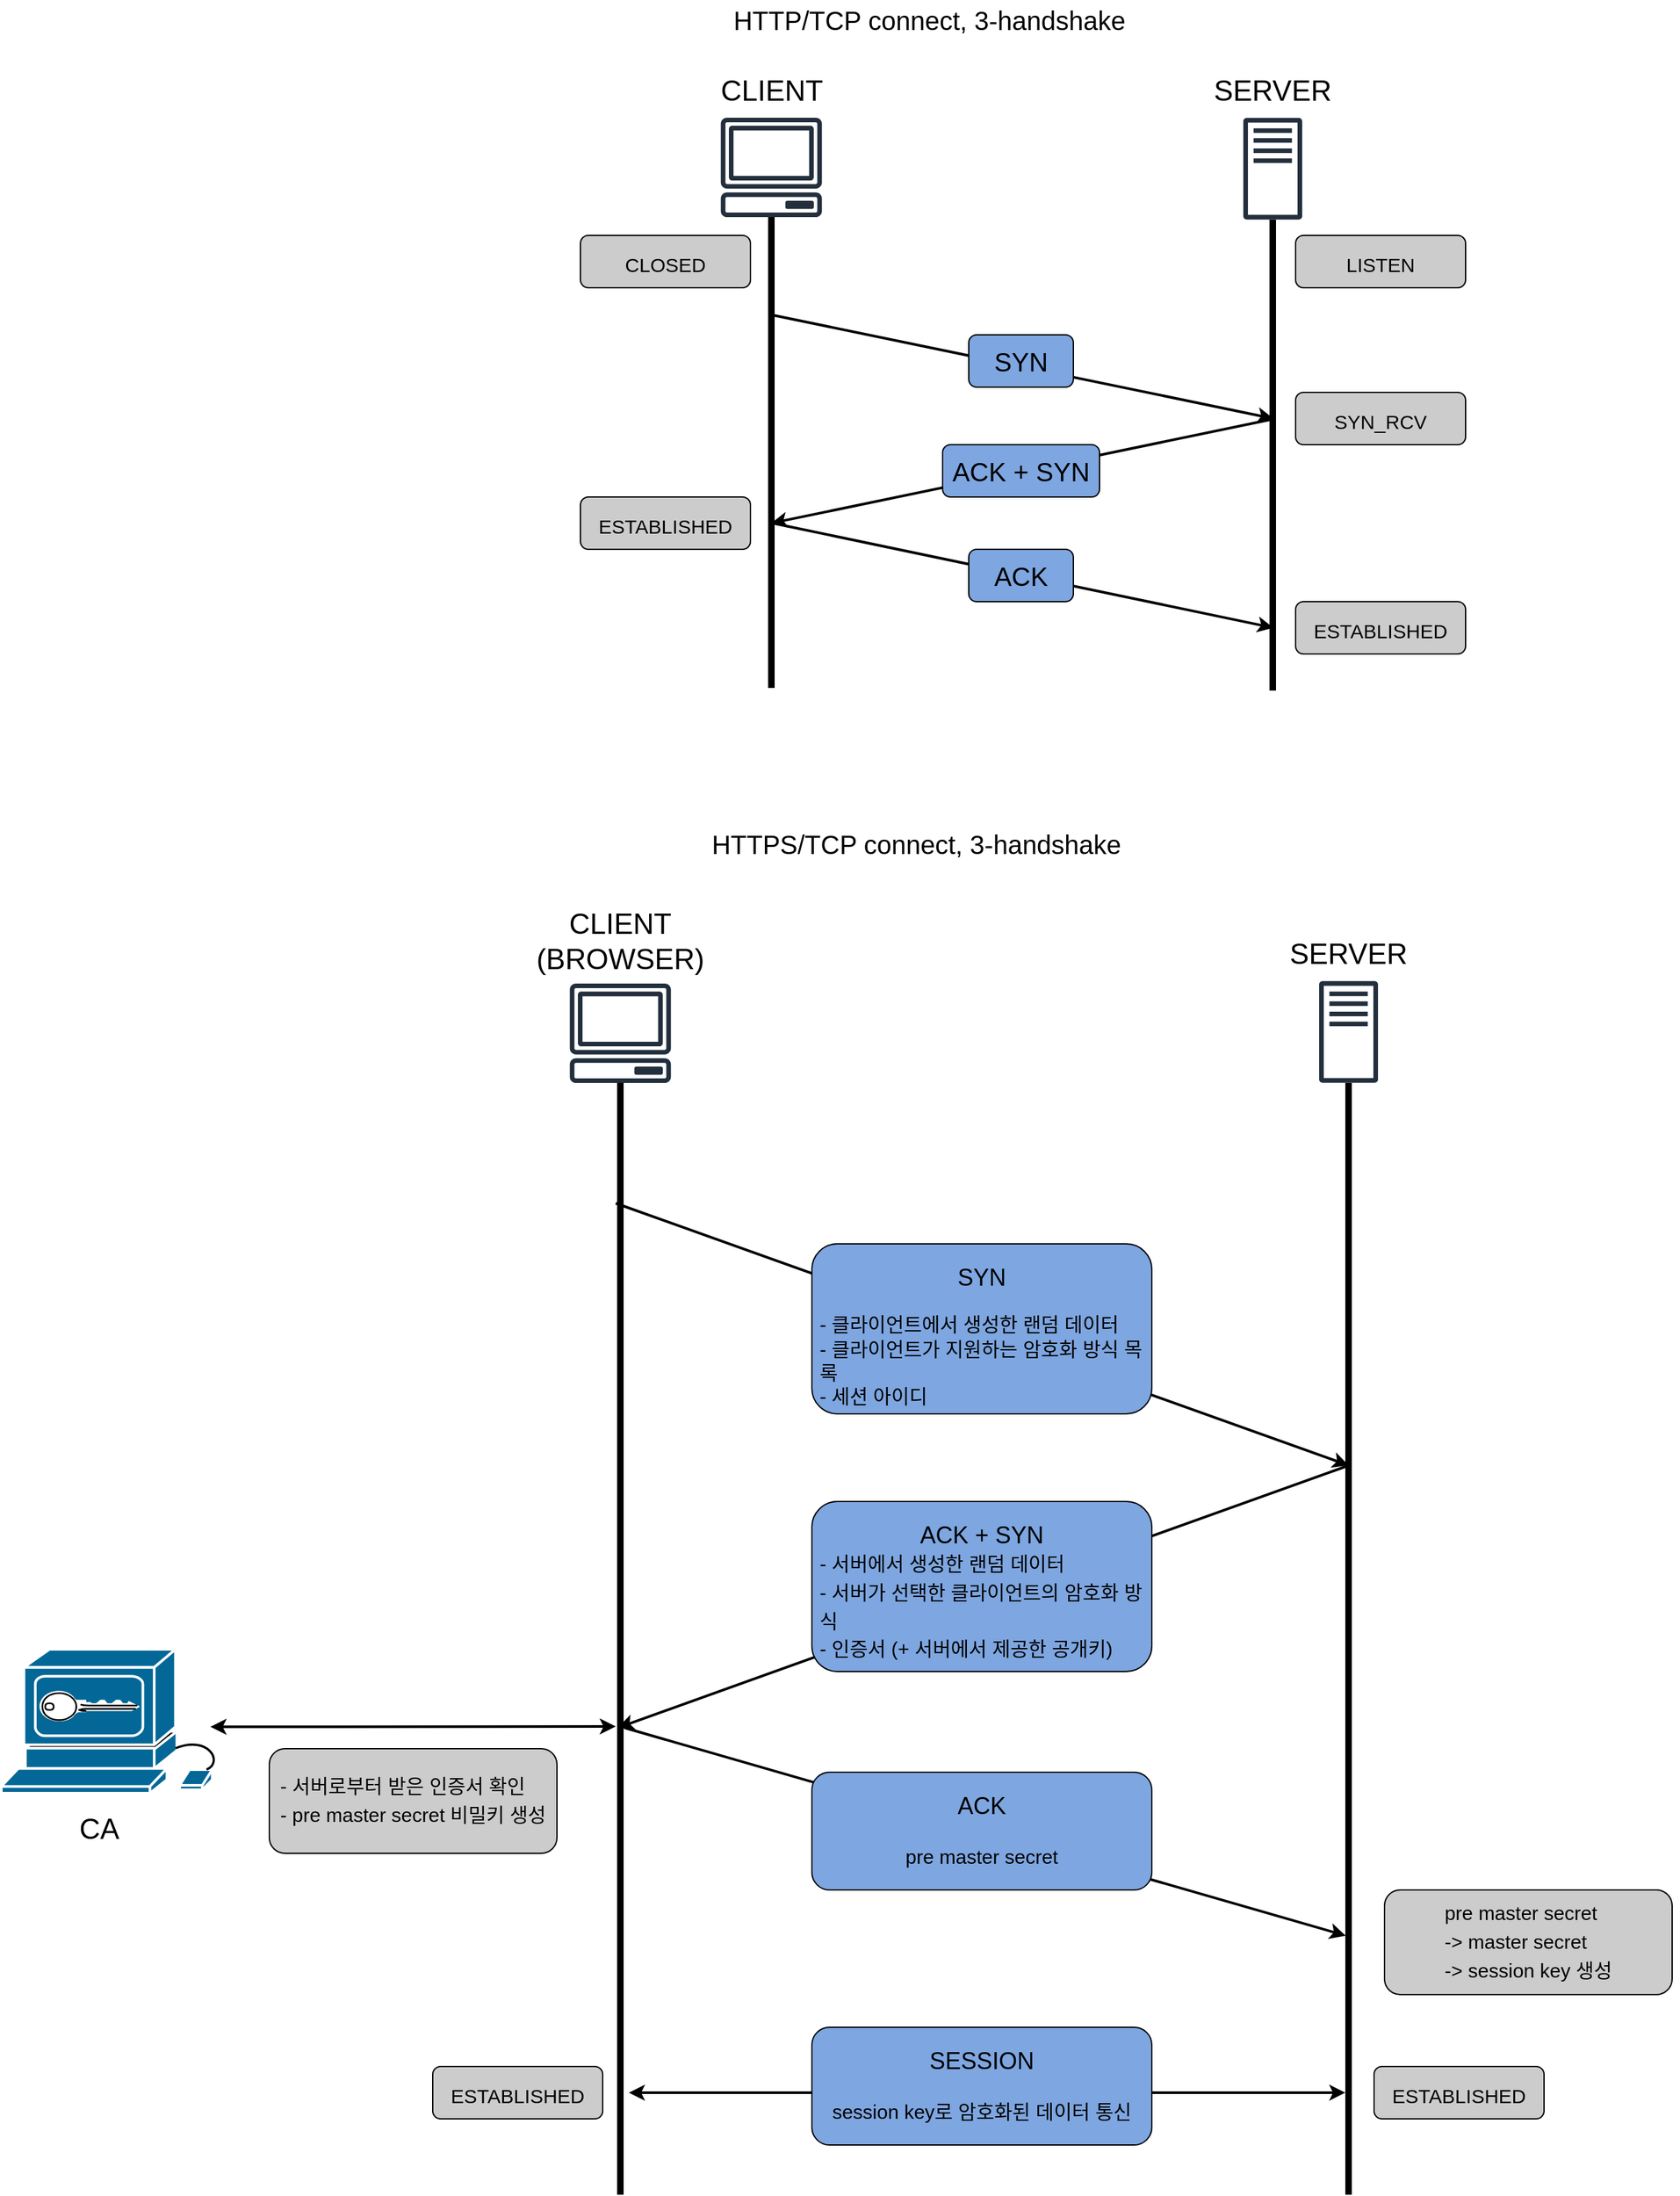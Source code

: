<mxfile version="17.2.4" type="device"><diagram id="ysnXxDpnJeWlzp0Y777m" name="web-handshake"><mxGraphModel dx="3955" dy="1905" grid="0" gridSize="10" guides="1" tooltips="1" connect="1" arrows="1" fold="1" page="0" pageScale="1" pageWidth="827" pageHeight="1169" math="0" shadow="0"><root><mxCell id="0"/><mxCell id="1" parent="0"/><mxCell id="-qGdtpBrAWO7yzyQ2HBN-56" value="" style="endArrow=classic;html=1;rounded=0;fontSize=15;strokeWidth=2;exitX=1.133;exitY=0.58;exitDx=0;exitDy=0;exitPerimeter=0;entryX=0.067;entryY=0.767;entryDx=0;entryDy=0;entryPerimeter=0;" edge="1" parent="1" source="-qGdtpBrAWO7yzyQ2HBN-23" target="-qGdtpBrAWO7yzyQ2HBN-24"><mxGeometry width="50" height="50" relative="1" as="geometry"><mxPoint x="-100" y="1180" as="sourcePoint"/><mxPoint x="-50" y="1130" as="targetPoint"/></mxGeometry></mxCell><mxCell id="-qGdtpBrAWO7yzyQ2HBN-55" value="" style="endArrow=classic;html=1;rounded=0;fontSize=15;strokeWidth=2;exitX=0.067;exitY=0.345;exitDx=0;exitDy=0;exitPerimeter=0;entryX=0.133;entryY=0.58;entryDx=0;entryDy=0;entryPerimeter=0;" edge="1" parent="1" source="-qGdtpBrAWO7yzyQ2HBN-24" target="-qGdtpBrAWO7yzyQ2HBN-23"><mxGeometry width="50" height="50" relative="1" as="geometry"><mxPoint x="-100" y="1180" as="sourcePoint"/><mxPoint x="-340" y="1240" as="targetPoint"/></mxGeometry></mxCell><mxCell id="-qGdtpBrAWO7yzyQ2HBN-43" value="" style="endArrow=classic;html=1;rounded=0;fontSize=20;strokeWidth=2;entryX=0.5;entryY=0.344;entryDx=0;entryDy=0;entryPerimeter=0;" edge="1" parent="1" target="-qGdtpBrAWO7yzyQ2HBN-24"><mxGeometry width="50" height="50" relative="1" as="geometry"><mxPoint x="-360" y="840" as="sourcePoint"/><mxPoint x="92" y="758.88" as="targetPoint"/></mxGeometry></mxCell><mxCell id="-qGdtpBrAWO7yzyQ2HBN-1" value="" style="sketch=0;outlineConnect=0;fontColor=#232F3E;gradientColor=none;fillColor=#232F3D;strokeColor=none;dashed=0;verticalLabelPosition=bottom;verticalAlign=top;align=center;html=1;fontSize=12;fontStyle=0;aspect=fixed;pointerEvents=1;shape=mxgraph.aws4.client;" vertex="1" parent="1"><mxGeometry x="-280" y="10" width="78" height="76" as="geometry"/></mxCell><mxCell id="-qGdtpBrAWO7yzyQ2HBN-2" value="" style="sketch=0;outlineConnect=0;fontColor=#232F3E;gradientColor=none;fillColor=#232F3D;strokeColor=none;dashed=0;verticalLabelPosition=bottom;verticalAlign=top;align=center;html=1;fontSize=12;fontStyle=0;aspect=fixed;pointerEvents=1;shape=mxgraph.aws4.traditional_server;" vertex="1" parent="1"><mxGeometry x="120" y="10" width="45" height="78" as="geometry"/></mxCell><mxCell id="-qGdtpBrAWO7yzyQ2HBN-3" value="" style="html=1;points=[];perimeter=orthogonalPerimeter;fillColor=#000000;strokeColor=none;fontSize=20;" vertex="1" parent="1"><mxGeometry x="-243.5" y="86" width="5" height="360" as="geometry"/></mxCell><mxCell id="-qGdtpBrAWO7yzyQ2HBN-4" value="" style="html=1;points=[];perimeter=orthogonalPerimeter;fillColor=#000000;strokeColor=none;fontSize=20;" vertex="1" parent="1"><mxGeometry x="140" y="88" width="5" height="360" as="geometry"/></mxCell><mxCell id="-qGdtpBrAWO7yzyQ2HBN-5" value="" style="endArrow=classic;html=1;rounded=0;fontSize=20;strokeWidth=2;exitX=0.9;exitY=0.105;exitDx=0;exitDy=0;exitPerimeter=0;" edge="1" parent="1"><mxGeometry width="50" height="50" relative="1" as="geometry"><mxPoint x="-239" y="161.12" as="sourcePoint"/><mxPoint x="143" y="240" as="targetPoint"/></mxGeometry></mxCell><mxCell id="-qGdtpBrAWO7yzyQ2HBN-6" value="HTTP/TCP connect, 3-handshake" style="text;html=1;strokeColor=none;fillColor=none;align=center;verticalAlign=middle;whiteSpace=wrap;rounded=0;fontSize=20;" vertex="1" parent="1"><mxGeometry x="-330" y="-80" width="420" height="30" as="geometry"/></mxCell><mxCell id="-qGdtpBrAWO7yzyQ2HBN-7" value="SYN" style="rounded=1;whiteSpace=wrap;html=1;fontSize=20;fillColor=#7EA6E0;" vertex="1" parent="1"><mxGeometry x="-90" y="176" width="80" height="40" as="geometry"/></mxCell><mxCell id="-qGdtpBrAWO7yzyQ2HBN-8" value="&lt;font style=&quot;font-size: 15px&quot;&gt;CLOSED&lt;/font&gt;" style="rounded=1;whiteSpace=wrap;html=1;fontSize=20;fillColor=#CCCCCC;" vertex="1" parent="1"><mxGeometry x="-387" y="100" width="130" height="40" as="geometry"/></mxCell><mxCell id="-qGdtpBrAWO7yzyQ2HBN-9" value="&lt;font style=&quot;font-size: 15px&quot;&gt;LISTEN&lt;/font&gt;" style="rounded=1;whiteSpace=wrap;html=1;fontSize=20;fillColor=#CCCCCC;" vertex="1" parent="1"><mxGeometry x="160" y="100" width="130" height="40" as="geometry"/></mxCell><mxCell id="-qGdtpBrAWO7yzyQ2HBN-10" value="" style="endArrow=classic;html=1;rounded=0;fontSize=15;strokeWidth=2;" edge="1" parent="1"><mxGeometry width="50" height="50" relative="1" as="geometry"><mxPoint x="140" y="241" as="sourcePoint"/><mxPoint x="-241" y="320" as="targetPoint"/></mxGeometry></mxCell><mxCell id="-qGdtpBrAWO7yzyQ2HBN-12" value="ACK + SYN" style="rounded=1;whiteSpace=wrap;html=1;fontSize=20;fillColor=#7EA6E0;" vertex="1" parent="1"><mxGeometry x="-110" y="260" width="120" height="40" as="geometry"/></mxCell><mxCell id="-qGdtpBrAWO7yzyQ2HBN-13" value="" style="endArrow=classic;html=1;rounded=0;fontSize=15;strokeWidth=2;" edge="1" parent="1"><mxGeometry width="50" height="50" relative="1" as="geometry"><mxPoint x="-240" y="320" as="sourcePoint"/><mxPoint x="143" y="400" as="targetPoint"/></mxGeometry></mxCell><mxCell id="-qGdtpBrAWO7yzyQ2HBN-14" value="ACK" style="rounded=1;whiteSpace=wrap;html=1;fontSize=20;fillColor=#7EA6E0;" vertex="1" parent="1"><mxGeometry x="-90" y="340" width="80" height="40" as="geometry"/></mxCell><mxCell id="-qGdtpBrAWO7yzyQ2HBN-15" value="&lt;font style=&quot;font-size: 15px&quot;&gt;ESTABLISHED&lt;/font&gt;" style="rounded=1;whiteSpace=wrap;html=1;fontSize=20;fillColor=#CCCCCC;" vertex="1" parent="1"><mxGeometry x="-387" y="300" width="130" height="40" as="geometry"/></mxCell><mxCell id="-qGdtpBrAWO7yzyQ2HBN-16" value="&lt;font style=&quot;font-size: 15px&quot;&gt;SYN_RCV&lt;/font&gt;" style="rounded=1;whiteSpace=wrap;html=1;fontSize=20;fillColor=#CCCCCC;" vertex="1" parent="1"><mxGeometry x="160" y="220" width="130" height="40" as="geometry"/></mxCell><mxCell id="-qGdtpBrAWO7yzyQ2HBN-17" value="&lt;font style=&quot;font-size: 15px&quot;&gt;ESTABLISHED&lt;/font&gt;" style="rounded=1;whiteSpace=wrap;html=1;fontSize=20;fillColor=#CCCCCC;" vertex="1" parent="1"><mxGeometry x="160" y="380" width="130" height="40" as="geometry"/></mxCell><mxCell id="-qGdtpBrAWO7yzyQ2HBN-18" value="&lt;font style=&quot;font-size: 22px&quot;&gt;CLIENT&lt;/font&gt;" style="text;html=1;strokeColor=none;fillColor=none;align=center;verticalAlign=middle;whiteSpace=wrap;rounded=0;fontSize=15;" vertex="1" parent="1"><mxGeometry x="-291.5" y="-30" width="101" height="40" as="geometry"/></mxCell><mxCell id="-qGdtpBrAWO7yzyQ2HBN-19" value="&lt;font style=&quot;font-size: 22px&quot;&gt;SERVER&lt;/font&gt;" style="text;html=1;strokeColor=none;fillColor=none;align=center;verticalAlign=middle;whiteSpace=wrap;rounded=0;fontSize=15;" vertex="1" parent="1"><mxGeometry x="92" y="-30" width="101" height="40" as="geometry"/></mxCell><mxCell id="-qGdtpBrAWO7yzyQ2HBN-20" value="HTTPS/TCP connect, 3-handshake" style="text;html=1;strokeColor=none;fillColor=none;align=center;verticalAlign=middle;whiteSpace=wrap;rounded=0;fontSize=20;" vertex="1" parent="1"><mxGeometry x="-340" y="550" width="420" height="30" as="geometry"/></mxCell><mxCell id="-qGdtpBrAWO7yzyQ2HBN-21" value="" style="sketch=0;outlineConnect=0;fontColor=#232F3E;gradientColor=none;fillColor=#232F3D;strokeColor=none;dashed=0;verticalLabelPosition=bottom;verticalAlign=top;align=center;html=1;fontSize=12;fontStyle=0;aspect=fixed;pointerEvents=1;shape=mxgraph.aws4.client;" vertex="1" parent="1"><mxGeometry x="-395.5" y="672" width="78" height="76" as="geometry"/></mxCell><mxCell id="-qGdtpBrAWO7yzyQ2HBN-22" value="" style="sketch=0;outlineConnect=0;fontColor=#232F3E;gradientColor=none;fillColor=#232F3D;strokeColor=none;dashed=0;verticalLabelPosition=bottom;verticalAlign=top;align=center;html=1;fontSize=12;fontStyle=0;aspect=fixed;pointerEvents=1;shape=mxgraph.aws4.traditional_server;" vertex="1" parent="1"><mxGeometry x="178" y="670" width="45" height="78" as="geometry"/></mxCell><mxCell id="-qGdtpBrAWO7yzyQ2HBN-23" value="" style="html=1;points=[];perimeter=orthogonalPerimeter;fillColor=#000000;strokeColor=none;fontSize=20;" vertex="1" parent="1"><mxGeometry x="-359" y="748" width="5" height="850" as="geometry"/></mxCell><mxCell id="-qGdtpBrAWO7yzyQ2HBN-24" value="" style="html=1;points=[];perimeter=orthogonalPerimeter;fillColor=#000000;strokeColor=none;fontSize=20;" vertex="1" parent="1"><mxGeometry x="198" y="748" width="5" height="850" as="geometry"/></mxCell><mxCell id="-qGdtpBrAWO7yzyQ2HBN-26" value="" style="rounded=1;whiteSpace=wrap;html=1;fontSize=20;fillColor=#7EA6E0;" vertex="1" parent="1"><mxGeometry x="-210" y="871" width="260" height="130" as="geometry"/></mxCell><mxCell id="-qGdtpBrAWO7yzyQ2HBN-36" value="&lt;font style=&quot;font-size: 22px&quot;&gt;CLIENT&lt;br&gt;(BROWSER)&lt;br&gt;&lt;/font&gt;" style="text;html=1;strokeColor=none;fillColor=none;align=center;verticalAlign=middle;whiteSpace=wrap;rounded=0;fontSize=15;" vertex="1" parent="1"><mxGeometry x="-425" y="610" width="137" height="60" as="geometry"/></mxCell><mxCell id="-qGdtpBrAWO7yzyQ2HBN-37" value="&lt;font style=&quot;font-size: 22px&quot;&gt;SERVER&lt;/font&gt;" style="text;html=1;strokeColor=none;fillColor=none;align=center;verticalAlign=middle;whiteSpace=wrap;rounded=0;fontSize=15;" vertex="1" parent="1"><mxGeometry x="150" y="630" width="101" height="40" as="geometry"/></mxCell><mxCell id="-qGdtpBrAWO7yzyQ2HBN-38" value="&lt;font style=&quot;font-size: 18px&quot;&gt;SYN&lt;/font&gt;" style="text;html=1;strokeColor=none;fillColor=none;align=center;verticalAlign=middle;whiteSpace=wrap;rounded=0;fontSize=22;" vertex="1" parent="1"><mxGeometry x="-110" y="881" width="60" height="30" as="geometry"/></mxCell><mxCell id="-qGdtpBrAWO7yzyQ2HBN-39" value="&lt;div style=&quot;text-align: left&quot;&gt;&lt;span style=&quot;font-size: 15px&quot;&gt;- 클라이언트에서 생성한 랜덤 데이터&lt;/span&gt;&lt;/div&gt;&lt;span style=&quot;font-size: 15px&quot;&gt;&lt;div style=&quot;text-align: left&quot;&gt;&lt;span&gt;- 클라이언트가 지원하는 암호화 방식 목록&lt;/span&gt;&lt;/div&gt;&lt;div style=&quot;text-align: left&quot;&gt;&lt;span&gt;- 세션 아이디&lt;/span&gt;&lt;/div&gt;&lt;/span&gt;" style="text;html=1;strokeColor=none;fillColor=none;align=center;verticalAlign=middle;whiteSpace=wrap;rounded=0;fontSize=18;" vertex="1" parent="1"><mxGeometry x="-205" y="919" width="250" height="80" as="geometry"/></mxCell><mxCell id="-qGdtpBrAWO7yzyQ2HBN-40" value="" style="rounded=1;whiteSpace=wrap;html=1;fontSize=20;fillColor=#7EA6E0;" vertex="1" parent="1"><mxGeometry x="-210" y="1068" width="260" height="130" as="geometry"/></mxCell><mxCell id="-qGdtpBrAWO7yzyQ2HBN-41" value="&lt;font style=&quot;font-size: 18px&quot;&gt;ACK + SYN&lt;/font&gt;" style="text;html=1;strokeColor=none;fillColor=none;align=center;verticalAlign=middle;whiteSpace=wrap;rounded=0;fontSize=22;" vertex="1" parent="1"><mxGeometry x="-150" y="1078" width="140" height="30" as="geometry"/></mxCell><mxCell id="-qGdtpBrAWO7yzyQ2HBN-42" value="&lt;div style=&quot;text-align: left&quot;&gt;&lt;span style=&quot;font-size: 15px&quot;&gt;- 서버에서 생성한 랜덤 데이터&lt;/span&gt;&lt;/div&gt;&lt;div style=&quot;text-align: left&quot;&gt;&lt;span style=&quot;font-size: 15px&quot;&gt;- 서버가 선택한 클라이언트의 암호화 방식&lt;/span&gt;&lt;/div&gt;&lt;div style=&quot;text-align: left&quot;&gt;&lt;span style=&quot;font-size: 15px&quot;&gt;- 인증서 (+ 서버에서 제공한 공개키)&lt;/span&gt;&lt;/div&gt;" style="text;html=1;strokeColor=none;fillColor=none;align=center;verticalAlign=middle;whiteSpace=wrap;rounded=0;fontSize=18;" vertex="1" parent="1"><mxGeometry x="-205" y="1108" width="250" height="80" as="geometry"/></mxCell><mxCell id="-qGdtpBrAWO7yzyQ2HBN-44" value="" style="rounded=1;whiteSpace=wrap;html=1;fontSize=20;fillColor=#CCCCCC;" vertex="1" parent="1"><mxGeometry x="-625" y="1257" width="220" height="80" as="geometry"/></mxCell><mxCell id="-qGdtpBrAWO7yzyQ2HBN-46" value="&lt;div style=&quot;text-align: left&quot;&gt;&lt;span style=&quot;font-size: 15px&quot;&gt;- 서버로부터 받은 인증서 확인&lt;/span&gt;&lt;/div&gt;&lt;div style=&quot;text-align: left&quot;&gt;&lt;span style=&quot;font-size: 15px&quot;&gt;- pre master secret 비밀키 생성&lt;/span&gt;&lt;/div&gt;&lt;div style=&quot;text-align: left&quot;&gt;&lt;span style=&quot;font-size: 15px&quot;&gt;&lt;br&gt;&lt;/span&gt;&lt;/div&gt;" style="text;html=1;strokeColor=none;fillColor=none;align=center;verticalAlign=middle;whiteSpace=wrap;rounded=0;fontSize=18;" vertex="1" parent="1"><mxGeometry x="-630" y="1271" width="230" height="72" as="geometry"/></mxCell><mxCell id="-qGdtpBrAWO7yzyQ2HBN-49" value="" style="rounded=1;whiteSpace=wrap;html=1;fontSize=20;fillColor=#7EA6E0;" vertex="1" parent="1"><mxGeometry x="-210" y="1275" width="260" height="90" as="geometry"/></mxCell><mxCell id="-qGdtpBrAWO7yzyQ2HBN-50" value="&lt;span style=&quot;font-size: 18px&quot;&gt;ACK&lt;/span&gt;" style="text;html=1;strokeColor=none;fillColor=none;align=center;verticalAlign=middle;whiteSpace=wrap;rounded=0;fontSize=22;" vertex="1" parent="1"><mxGeometry x="-110" y="1285" width="60" height="30" as="geometry"/></mxCell><mxCell id="-qGdtpBrAWO7yzyQ2HBN-51" value="&lt;div style=&quot;text-align: left&quot;&gt;&lt;span style=&quot;font-size: 15px&quot;&gt;pre master secret&lt;/span&gt;&lt;br&gt;&lt;/div&gt;" style="text;html=1;strokeColor=none;fillColor=none;align=center;verticalAlign=middle;whiteSpace=wrap;rounded=0;fontSize=18;" vertex="1" parent="1"><mxGeometry x="-205" y="1323" width="250" height="32" as="geometry"/></mxCell><mxCell id="-qGdtpBrAWO7yzyQ2HBN-52" value="" style="rounded=1;whiteSpace=wrap;html=1;fontSize=20;fillColor=#CCCCCC;" vertex="1" parent="1"><mxGeometry x="228" y="1365" width="220" height="80" as="geometry"/></mxCell><mxCell id="-qGdtpBrAWO7yzyQ2HBN-53" value="&lt;div style=&quot;text-align: left&quot;&gt;&lt;span style=&quot;font-size: 15px&quot;&gt;pre master secret&amp;nbsp;&lt;/span&gt;&lt;/div&gt;&lt;div style=&quot;text-align: left&quot;&gt;&lt;span style=&quot;font-size: 15px&quot;&gt;-&amp;gt; master secret&lt;/span&gt;&lt;br&gt;&lt;/div&gt;&lt;div style=&quot;text-align: left&quot;&gt;&lt;span style=&quot;font-size: 15px&quot;&gt;-&amp;gt; session key 생성&lt;/span&gt;&lt;/div&gt;&lt;div style=&quot;text-align: left&quot;&gt;&lt;span style=&quot;font-size: 15px&quot;&gt;&lt;br&gt;&lt;/span&gt;&lt;/div&gt;" style="text;html=1;strokeColor=none;fillColor=none;align=center;verticalAlign=middle;whiteSpace=wrap;rounded=0;fontSize=18;" vertex="1" parent="1"><mxGeometry x="223" y="1379" width="230" height="72" as="geometry"/></mxCell><mxCell id="-qGdtpBrAWO7yzyQ2HBN-58" value="" style="shape=mxgraph.cisco.misc.cisco_ca;html=1;pointerEvents=1;dashed=0;fillColor=#036897;strokeColor=#ffffff;strokeWidth=2;verticalLabelPosition=bottom;verticalAlign=top;align=center;outlineConnect=0;fontSize=15;" vertex="1" parent="1"><mxGeometry x="-830" y="1181" width="170" height="110" as="geometry"/></mxCell><mxCell id="-qGdtpBrAWO7yzyQ2HBN-59" value="&lt;font style=&quot;font-size: 22px&quot;&gt;CA&lt;br&gt;&lt;/font&gt;" style="text;html=1;strokeColor=none;fillColor=none;align=center;verticalAlign=middle;whiteSpace=wrap;rounded=0;fontSize=15;" vertex="1" parent="1"><mxGeometry x="-810" y="1298" width="110" height="42" as="geometry"/></mxCell><mxCell id="-qGdtpBrAWO7yzyQ2HBN-61" value="" style="endArrow=classic;startArrow=classic;html=1;rounded=0;fontSize=15;strokeWidth=2;exitX=0.941;exitY=0.539;exitDx=0;exitDy=0;exitPerimeter=0;" edge="1" parent="1" source="-qGdtpBrAWO7yzyQ2HBN-58"><mxGeometry width="50" height="50" relative="1" as="geometry"><mxPoint x="-650" y="1240" as="sourcePoint"/><mxPoint x="-360" y="1240" as="targetPoint"/></mxGeometry></mxCell><mxCell id="-qGdtpBrAWO7yzyQ2HBN-62" value="" style="endArrow=classic;startArrow=classic;html=1;rounded=0;fontSize=15;strokeWidth=2;" edge="1" parent="1" target="-qGdtpBrAWO7yzyQ2HBN-24"><mxGeometry width="50" height="50" relative="1" as="geometry"><mxPoint x="-350" y="1520" as="sourcePoint"/><mxPoint x="-7.47" y="1520" as="targetPoint"/></mxGeometry></mxCell><mxCell id="-qGdtpBrAWO7yzyQ2HBN-63" value="&lt;font style=&quot;font-size: 15px&quot;&gt;ESTABLISHED&lt;/font&gt;" style="rounded=1;whiteSpace=wrap;html=1;fontSize=20;fillColor=#CCCCCC;" vertex="1" parent="1"><mxGeometry x="-500" y="1500" width="130" height="40" as="geometry"/></mxCell><mxCell id="-qGdtpBrAWO7yzyQ2HBN-64" value="&lt;font style=&quot;font-size: 15px&quot;&gt;ESTABLISHED&lt;/font&gt;" style="rounded=1;whiteSpace=wrap;html=1;fontSize=20;fillColor=#CCCCCC;" vertex="1" parent="1"><mxGeometry x="220" y="1500" width="130" height="40" as="geometry"/></mxCell><mxCell id="-qGdtpBrAWO7yzyQ2HBN-65" value="" style="rounded=1;whiteSpace=wrap;html=1;fontSize=20;fillColor=#7EA6E0;" vertex="1" parent="1"><mxGeometry x="-210" y="1470" width="260" height="90" as="geometry"/></mxCell><mxCell id="-qGdtpBrAWO7yzyQ2HBN-66" value="&lt;span style=&quot;font-size: 18px&quot;&gt;SESSION&lt;/span&gt;" style="text;html=1;strokeColor=none;fillColor=none;align=center;verticalAlign=middle;whiteSpace=wrap;rounded=0;fontSize=22;" vertex="1" parent="1"><mxGeometry x="-110" y="1480" width="60" height="30" as="geometry"/></mxCell><mxCell id="-qGdtpBrAWO7yzyQ2HBN-67" value="&lt;div style=&quot;text-align: left&quot;&gt;&lt;span style=&quot;font-size: 15px&quot;&gt;session key로 암호화된 데이터 통신&lt;/span&gt;&lt;/div&gt;" style="text;html=1;strokeColor=none;fillColor=none;align=center;verticalAlign=middle;whiteSpace=wrap;rounded=0;fontSize=18;" vertex="1" parent="1"><mxGeometry x="-205" y="1518" width="250" height="32" as="geometry"/></mxCell></root></mxGraphModel></diagram></mxfile>